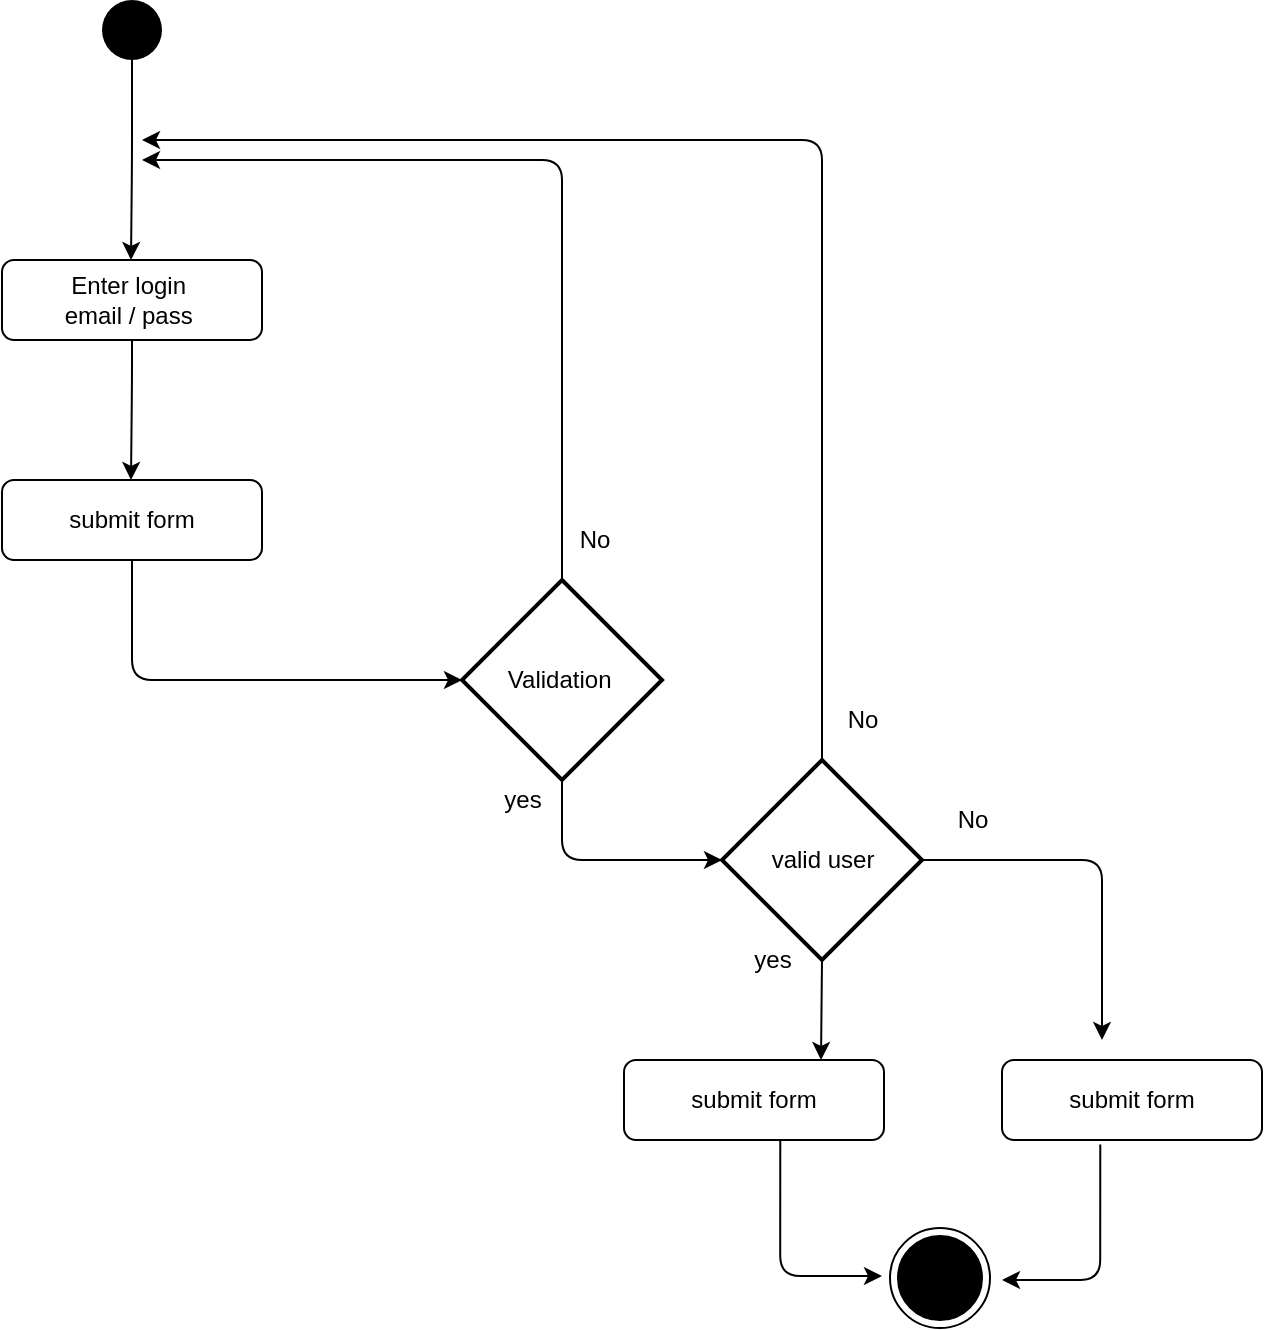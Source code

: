 <mxfile version="13.9.9" type="device"><diagram id="FA5AIFg6PpuzAdl8_n54" name="Page-1"><mxGraphModel dx="1463" dy="846" grid="1" gridSize="10" guides="1" tooltips="1" connect="1" arrows="1" fold="1" page="1" pageScale="1" pageWidth="850" pageHeight="1100" math="0" shadow="0"><root><mxCell id="0"/><mxCell id="1" parent="0"/><mxCell id="KV4SZgGCcTIzgbekEGyC-1" value="" style="ellipse;fillColor=#000000;strokeColor=none;" vertex="1" parent="1"><mxGeometry x="140" y="80" width="30" height="30" as="geometry"/></mxCell><mxCell id="KV4SZgGCcTIzgbekEGyC-3" value="Enter login&amp;nbsp;&lt;br&gt;email / pass&amp;nbsp;" style="shape=ext;rounded=1;html=1;whiteSpace=wrap;" vertex="1" parent="1"><mxGeometry x="90" y="210" width="130" height="40" as="geometry"/></mxCell><mxCell id="KV4SZgGCcTIzgbekEGyC-6" value="submit form" style="shape=ext;rounded=1;html=1;whiteSpace=wrap;" vertex="1" parent="1"><mxGeometry x="90" y="320" width="130" height="40" as="geometry"/></mxCell><mxCell id="KV4SZgGCcTIzgbekEGyC-7" value="" style="edgeStyle=segmentEdgeStyle;endArrow=classic;html=1;exitX=0.5;exitY=1;exitDx=0;exitDy=0;" edge="1" parent="1" source="KV4SZgGCcTIzgbekEGyC-6"><mxGeometry width="50" height="50" relative="1" as="geometry"><mxPoint x="130" y="430" as="sourcePoint"/><mxPoint x="320" y="420" as="targetPoint"/><Array as="points"><mxPoint x="155" y="420"/></Array></mxGeometry></mxCell><mxCell id="KV4SZgGCcTIzgbekEGyC-9" value="" style="strokeWidth=2;html=1;shape=mxgraph.flowchart.decision;whiteSpace=wrap;" vertex="1" parent="1"><mxGeometry x="320" y="370" width="100" height="100" as="geometry"/></mxCell><mxCell id="KV4SZgGCcTIzgbekEGyC-10" value="Validation&amp;nbsp;" style="text;html=1;align=center;verticalAlign=middle;resizable=0;points=[];autosize=1;" vertex="1" parent="1"><mxGeometry x="335" y="410" width="70" height="20" as="geometry"/></mxCell><mxCell id="KV4SZgGCcTIzgbekEGyC-12" value="" style="edgeStyle=segmentEdgeStyle;endArrow=classic;html=1;exitX=0.5;exitY=0;exitDx=0;exitDy=0;exitPerimeter=0;" edge="1" parent="1" source="KV4SZgGCcTIzgbekEGyC-9"><mxGeometry width="50" height="50" relative="1" as="geometry"><mxPoint x="370" y="310" as="sourcePoint"/><mxPoint x="160" y="160" as="targetPoint"/><Array as="points"><mxPoint x="370" y="160"/></Array></mxGeometry></mxCell><mxCell id="KV4SZgGCcTIzgbekEGyC-13" value="No" style="text;html=1;align=center;verticalAlign=middle;resizable=0;points=[];autosize=1;" vertex="1" parent="1"><mxGeometry x="371" y="340" width="30" height="20" as="geometry"/></mxCell><mxCell id="KV4SZgGCcTIzgbekEGyC-14" value="" style="edgeStyle=segmentEdgeStyle;endArrow=classic;html=1;exitX=0.5;exitY=1;exitDx=0;exitDy=0;" edge="1" parent="1"><mxGeometry width="50" height="50" relative="1" as="geometry"><mxPoint x="370" y="470" as="sourcePoint"/><mxPoint x="450" y="510" as="targetPoint"/><Array as="points"><mxPoint x="370" y="510"/></Array></mxGeometry></mxCell><mxCell id="KV4SZgGCcTIzgbekEGyC-15" value="yes" style="text;html=1;align=center;verticalAlign=middle;resizable=0;points=[];autosize=1;" vertex="1" parent="1"><mxGeometry x="335" y="470" width="30" height="20" as="geometry"/></mxCell><mxCell id="KV4SZgGCcTIzgbekEGyC-17" value="" style="strokeWidth=2;html=1;shape=mxgraph.flowchart.decision;whiteSpace=wrap;" vertex="1" parent="1"><mxGeometry x="450" y="460" width="100" height="100" as="geometry"/></mxCell><mxCell id="KV4SZgGCcTIzgbekEGyC-18" value="valid user" style="text;html=1;align=center;verticalAlign=middle;resizable=0;points=[];autosize=1;" vertex="1" parent="1"><mxGeometry x="465" y="500" width="70" height="20" as="geometry"/></mxCell><mxCell id="KV4SZgGCcTIzgbekEGyC-19" value="" style="edgeStyle=segmentEdgeStyle;endArrow=classic;html=1;exitX=0.5;exitY=0;exitDx=0;exitDy=0;exitPerimeter=0;" edge="1" parent="1"><mxGeometry width="50" height="50" relative="1" as="geometry"><mxPoint x="500" y="460" as="sourcePoint"/><mxPoint x="160" y="150" as="targetPoint"/><Array as="points"><mxPoint x="500" y="150"/><mxPoint x="290" y="150"/></Array></mxGeometry></mxCell><mxCell id="KV4SZgGCcTIzgbekEGyC-20" value="No" style="text;html=1;align=center;verticalAlign=middle;resizable=0;points=[];autosize=1;" vertex="1" parent="1"><mxGeometry x="505" y="430" width="30" height="20" as="geometry"/></mxCell><mxCell id="KV4SZgGCcTIzgbekEGyC-21" value="yes" style="text;html=1;align=center;verticalAlign=middle;resizable=0;points=[];autosize=1;" vertex="1" parent="1"><mxGeometry x="460" y="550" width="30" height="20" as="geometry"/></mxCell><mxCell id="KV4SZgGCcTIzgbekEGyC-22" value="" style="edgeStyle=segmentEdgeStyle;endArrow=classic;html=1;" edge="1" parent="1"><mxGeometry width="50" height="50" relative="1" as="geometry"><mxPoint x="550" y="510" as="sourcePoint"/><mxPoint x="640" y="600" as="targetPoint"/><Array as="points"><mxPoint x="640" y="510"/></Array></mxGeometry></mxCell><mxCell id="KV4SZgGCcTIzgbekEGyC-23" value="No" style="text;html=1;align=center;verticalAlign=middle;resizable=0;points=[];autosize=1;" vertex="1" parent="1"><mxGeometry x="560" y="480" width="30" height="20" as="geometry"/></mxCell><mxCell id="KV4SZgGCcTIzgbekEGyC-25" value="submit form" style="shape=ext;rounded=1;html=1;whiteSpace=wrap;" vertex="1" parent="1"><mxGeometry x="401" y="610" width="130" height="40" as="geometry"/></mxCell><mxCell id="KV4SZgGCcTIzgbekEGyC-26" value="submit form" style="shape=ext;rounded=1;html=1;whiteSpace=wrap;" vertex="1" parent="1"><mxGeometry x="590" y="610" width="130" height="40" as="geometry"/></mxCell><mxCell id="KV4SZgGCcTIzgbekEGyC-28" value="" style="edgeStyle=segmentEdgeStyle;endArrow=classic;html=1;" edge="1" parent="1"><mxGeometry width="50" height="50" relative="1" as="geometry"><mxPoint x="500" y="560" as="sourcePoint"/><mxPoint x="499.5" y="610" as="targetPoint"/><Array as="points"><mxPoint x="499.5" y="560"/></Array></mxGeometry></mxCell><mxCell id="KV4SZgGCcTIzgbekEGyC-29" value="" style="edgeStyle=segmentEdgeStyle;endArrow=classic;html=1;exitX=0.5;exitY=1;exitDx=0;exitDy=0;" edge="1" parent="1" source="KV4SZgGCcTIzgbekEGyC-3"><mxGeometry width="50" height="50" relative="1" as="geometry"><mxPoint x="155" y="270" as="sourcePoint"/><mxPoint x="154.5" y="320" as="targetPoint"/><Array as="points"><mxPoint x="155" y="270"/></Array></mxGeometry></mxCell><mxCell id="KV4SZgGCcTIzgbekEGyC-30" value="" style="edgeStyle=segmentEdgeStyle;endArrow=classic;html=1;exitX=0.5;exitY=1;exitDx=0;exitDy=0;" edge="1" parent="1" source="KV4SZgGCcTIzgbekEGyC-1"><mxGeometry width="50" height="50" relative="1" as="geometry"><mxPoint x="155" y="140" as="sourcePoint"/><mxPoint x="154.5" y="210" as="targetPoint"/><Array as="points"><mxPoint x="155" y="160"/></Array></mxGeometry></mxCell><mxCell id="KV4SZgGCcTIzgbekEGyC-31" value="" style="edgeStyle=segmentEdgeStyle;endArrow=classic;html=1;exitX=0.378;exitY=1.055;exitDx=0;exitDy=0;exitPerimeter=0;" edge="1" parent="1" source="KV4SZgGCcTIzgbekEGyC-26"><mxGeometry width="50" height="50" relative="1" as="geometry"><mxPoint x="590" y="690" as="sourcePoint"/><mxPoint x="590" y="720" as="targetPoint"/><Array as="points"><mxPoint x="639" y="720"/></Array></mxGeometry></mxCell><mxCell id="KV4SZgGCcTIzgbekEGyC-32" value="" style="edgeStyle=orthogonalEdgeStyle;endArrow=classic;html=1;exitX=0.378;exitY=1.055;exitDx=0;exitDy=0;exitPerimeter=0;" edge="1" parent="1"><mxGeometry width="50" height="50" relative="1" as="geometry"><mxPoint x="479.14" y="650" as="sourcePoint"/><mxPoint x="530" y="718" as="targetPoint"/><Array as="points"><mxPoint x="479" y="718"/></Array></mxGeometry></mxCell><mxCell id="KV4SZgGCcTIzgbekEGyC-33" value="" style="ellipse;html=1;shape=endState;fillColor=#000000;strokeColor=#000000;" vertex="1" parent="1"><mxGeometry x="534" y="694" width="50" height="50" as="geometry"/></mxCell></root></mxGraphModel></diagram></mxfile>